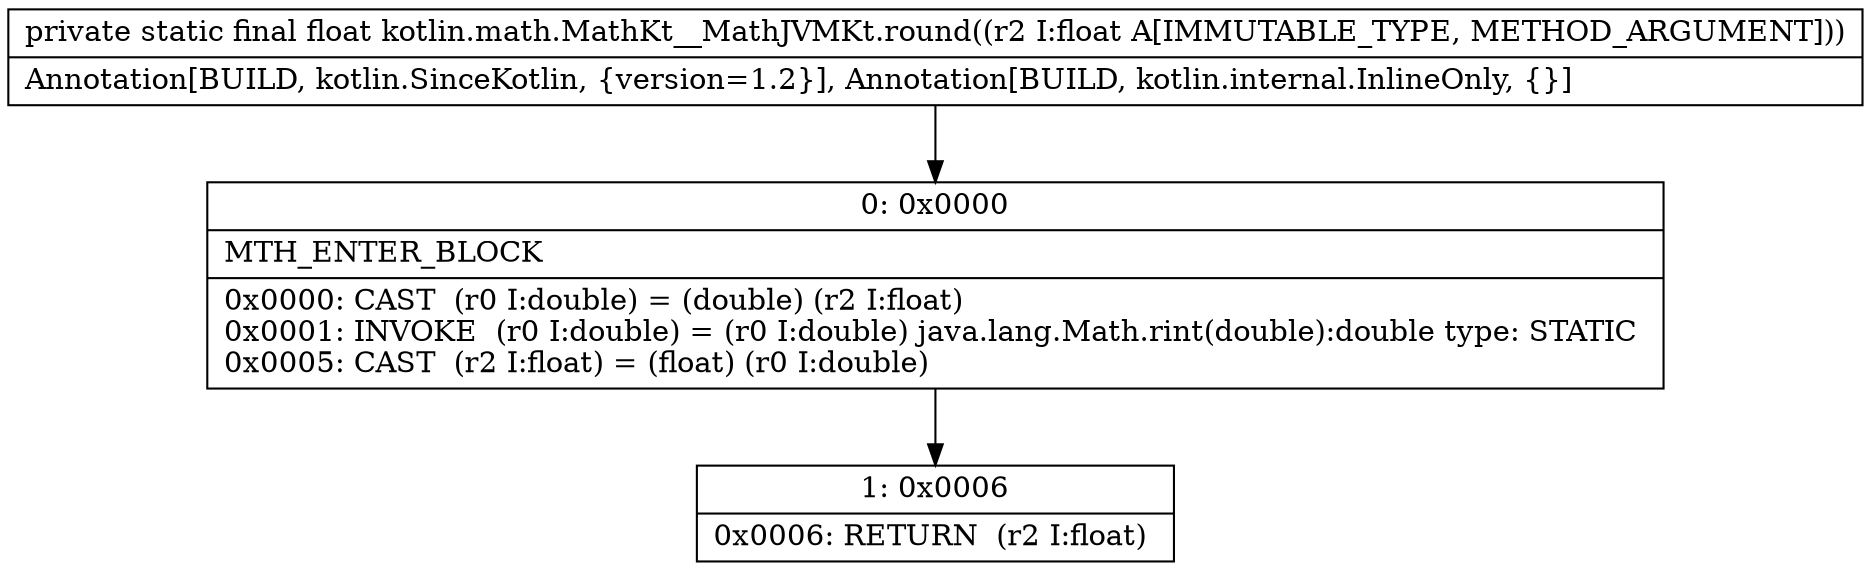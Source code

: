 digraph "CFG forkotlin.math.MathKt__MathJVMKt.round(F)F" {
Node_0 [shape=record,label="{0\:\ 0x0000|MTH_ENTER_BLOCK\l|0x0000: CAST  (r0 I:double) = (double) (r2 I:float) \l0x0001: INVOKE  (r0 I:double) = (r0 I:double) java.lang.Math.rint(double):double type: STATIC \l0x0005: CAST  (r2 I:float) = (float) (r0 I:double) \l}"];
Node_1 [shape=record,label="{1\:\ 0x0006|0x0006: RETURN  (r2 I:float) \l}"];
MethodNode[shape=record,label="{private static final float kotlin.math.MathKt__MathJVMKt.round((r2 I:float A[IMMUTABLE_TYPE, METHOD_ARGUMENT]))  | Annotation[BUILD, kotlin.SinceKotlin, \{version=1.2\}], Annotation[BUILD, kotlin.internal.InlineOnly, \{\}]\l}"];
MethodNode -> Node_0;
Node_0 -> Node_1;
}

